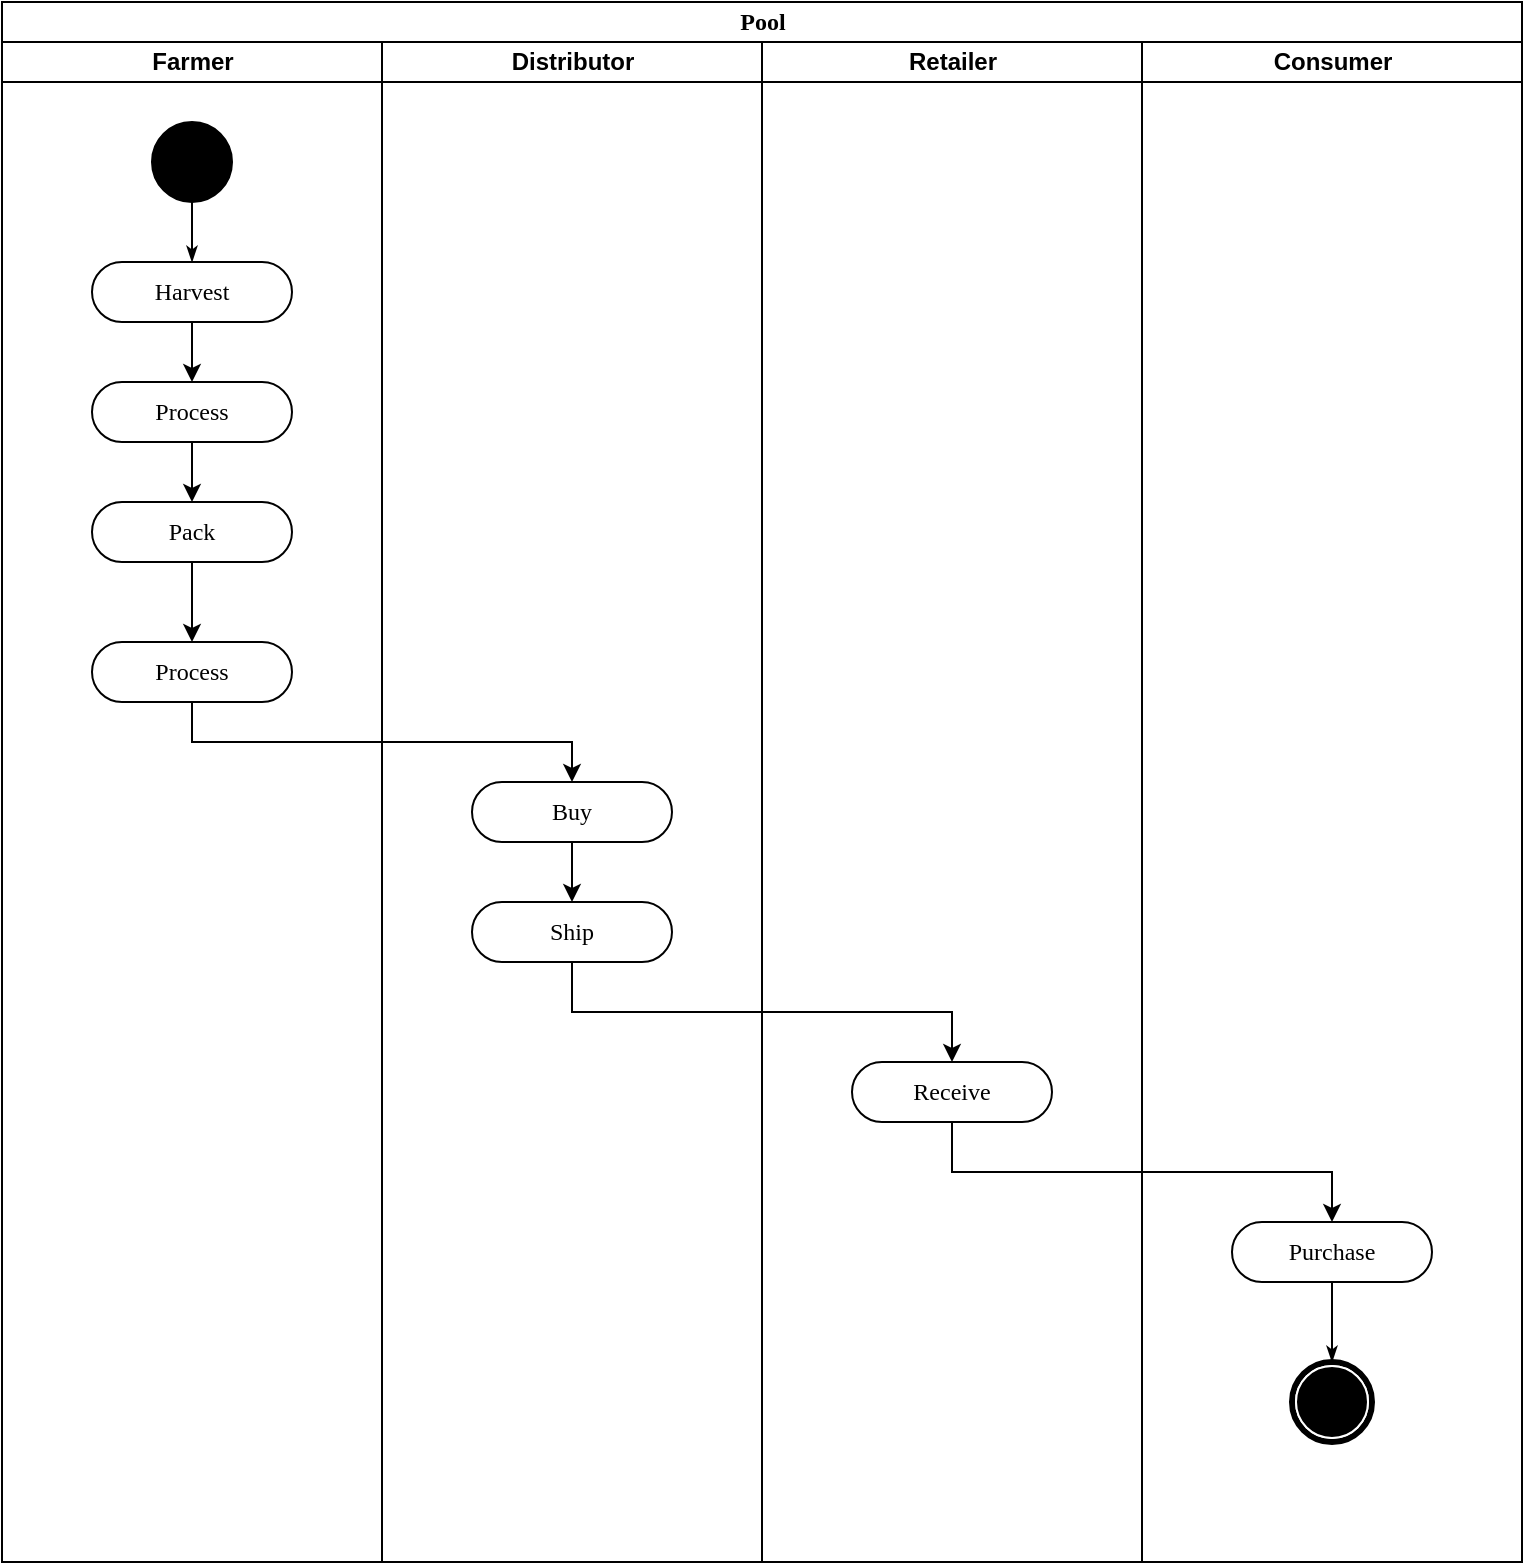 <mxfile version="12.7.0" type="github"><diagram name="Page-1" id="0783ab3e-0a74-02c8-0abd-f7b4e66b4bec"><mxGraphModel dx="1090" dy="703" grid="1" gridSize="10" guides="1" tooltips="1" connect="1" arrows="1" fold="1" page="1" pageScale="1" pageWidth="850" pageHeight="1100" background="#ffffff" math="0" shadow="0"><root><mxCell id="0"/><mxCell id="1" parent="0"/><mxCell id="1c1d494c118603dd-1" value="Pool" style="swimlane;html=1;childLayout=stackLayout;startSize=20;rounded=0;shadow=0;comic=0;labelBackgroundColor=none;strokeWidth=1;fontFamily=Verdana;fontSize=12;align=center;" parent="1" vertex="1"><mxGeometry x="40" y="90" width="760" height="780" as="geometry"><mxRectangle x="40" y="20" width="60" height="20" as="alternateBounds"/></mxGeometry></mxCell><mxCell id="1c1d494c118603dd-2" value="Farmer" style="swimlane;html=1;startSize=20;" parent="1c1d494c118603dd-1" vertex="1"><mxGeometry y="20" width="190" height="760" as="geometry"/></mxCell><mxCell id="dYSie2-qyiYUpF9V33Yw-33" style="edgeStyle=orthogonalEdgeStyle;rounded=0;orthogonalLoop=1;jettySize=auto;html=1;exitX=0.5;exitY=1;exitDx=0;exitDy=0;entryX=0.5;entryY=0;entryDx=0;entryDy=0;" edge="1" parent="1c1d494c118603dd-2" source="1c1d494c118603dd-6" target="dYSie2-qyiYUpF9V33Yw-31"><mxGeometry relative="1" as="geometry"/></mxCell><mxCell id="1c1d494c118603dd-6" value="&lt;div&gt;Process&lt;/div&gt;" style="rounded=1;whiteSpace=wrap;html=1;shadow=0;comic=0;labelBackgroundColor=none;strokeWidth=1;fontFamily=Verdana;fontSize=12;align=center;arcSize=50;" parent="1c1d494c118603dd-2" vertex="1"><mxGeometry x="45" y="170" width="100" height="30" as="geometry"/></mxCell><mxCell id="60571a20871a0731-4" value="" style="ellipse;whiteSpace=wrap;html=1;rounded=0;shadow=0;comic=0;labelBackgroundColor=none;strokeWidth=1;fillColor=#000000;fontFamily=Verdana;fontSize=12;align=center;" parent="1c1d494c118603dd-2" vertex="1"><mxGeometry x="75" y="40" width="40" height="40" as="geometry"/></mxCell><mxCell id="dYSie2-qyiYUpF9V33Yw-30" style="edgeStyle=orthogonalEdgeStyle;rounded=0;orthogonalLoop=1;jettySize=auto;html=1;exitX=0.5;exitY=1;exitDx=0;exitDy=0;entryX=0.5;entryY=0;entryDx=0;entryDy=0;" edge="1" parent="1c1d494c118603dd-2" source="60571a20871a0731-8" target="1c1d494c118603dd-6"><mxGeometry relative="1" as="geometry"/></mxCell><mxCell id="60571a20871a0731-8" value="Harvest" style="rounded=1;whiteSpace=wrap;html=1;shadow=0;comic=0;labelBackgroundColor=none;strokeWidth=1;fontFamily=Verdana;fontSize=12;align=center;arcSize=50;" parent="1c1d494c118603dd-2" vertex="1"><mxGeometry x="45" y="110" width="100" height="30" as="geometry"/></mxCell><mxCell id="1c1d494c118603dd-27" style="edgeStyle=orthogonalEdgeStyle;rounded=0;html=1;labelBackgroundColor=none;startArrow=none;startFill=0;startSize=5;endArrow=classicThin;endFill=1;endSize=5;jettySize=auto;orthogonalLoop=1;strokeWidth=1;fontFamily=Verdana;fontSize=12" parent="1c1d494c118603dd-2" source="60571a20871a0731-4" target="60571a20871a0731-8" edge="1"><mxGeometry relative="1" as="geometry"/></mxCell><mxCell id="dYSie2-qyiYUpF9V33Yw-34" style="edgeStyle=orthogonalEdgeStyle;rounded=0;orthogonalLoop=1;jettySize=auto;html=1;exitX=0.5;exitY=1;exitDx=0;exitDy=0;entryX=0.5;entryY=0;entryDx=0;entryDy=0;" edge="1" parent="1c1d494c118603dd-2" source="dYSie2-qyiYUpF9V33Yw-31" target="dYSie2-qyiYUpF9V33Yw-32"><mxGeometry relative="1" as="geometry"/></mxCell><mxCell id="dYSie2-qyiYUpF9V33Yw-31" value="&lt;div&gt;Pack&lt;/div&gt;" style="rounded=1;whiteSpace=wrap;html=1;shadow=0;comic=0;labelBackgroundColor=none;strokeWidth=1;fontFamily=Verdana;fontSize=12;align=center;arcSize=50;" vertex="1" parent="1c1d494c118603dd-2"><mxGeometry x="45" y="230" width="100" height="30" as="geometry"/></mxCell><mxCell id="dYSie2-qyiYUpF9V33Yw-32" value="&lt;div&gt;Process&lt;/div&gt;" style="rounded=1;whiteSpace=wrap;html=1;shadow=0;comic=0;labelBackgroundColor=none;strokeWidth=1;fontFamily=Verdana;fontSize=12;align=center;arcSize=50;" vertex="1" parent="1c1d494c118603dd-2"><mxGeometry x="45" y="300" width="100" height="30" as="geometry"/></mxCell><mxCell id="1c1d494c118603dd-3" value="Distributor" style="swimlane;html=1;startSize=20;" parent="1c1d494c118603dd-1" vertex="1"><mxGeometry x="190" y="20" width="190" height="760" as="geometry"/></mxCell><mxCell id="dYSie2-qyiYUpF9V33Yw-41" style="edgeStyle=orthogonalEdgeStyle;rounded=0;orthogonalLoop=1;jettySize=auto;html=1;exitX=0.5;exitY=1;exitDx=0;exitDy=0;entryX=0.5;entryY=0;entryDx=0;entryDy=0;" edge="1" parent="1c1d494c118603dd-3" source="dYSie2-qyiYUpF9V33Yw-35" target="dYSie2-qyiYUpF9V33Yw-36"><mxGeometry relative="1" as="geometry"/></mxCell><mxCell id="dYSie2-qyiYUpF9V33Yw-35" value="&lt;div&gt;Buy&lt;/div&gt;" style="rounded=1;whiteSpace=wrap;html=1;shadow=0;comic=0;labelBackgroundColor=none;strokeWidth=1;fontFamily=Verdana;fontSize=12;align=center;arcSize=50;" vertex="1" parent="1c1d494c118603dd-3"><mxGeometry x="45" y="370" width="100" height="30" as="geometry"/></mxCell><mxCell id="dYSie2-qyiYUpF9V33Yw-36" value="Ship" style="rounded=1;whiteSpace=wrap;html=1;shadow=0;comic=0;labelBackgroundColor=none;strokeWidth=1;fontFamily=Verdana;fontSize=12;align=center;arcSize=50;" vertex="1" parent="1c1d494c118603dd-3"><mxGeometry x="45" y="430" width="100" height="30" as="geometry"/></mxCell><mxCell id="1c1d494c118603dd-4" value="Retailer" style="swimlane;html=1;startSize=20;" parent="1c1d494c118603dd-1" vertex="1"><mxGeometry x="380" y="20" width="190" height="760" as="geometry"><mxRectangle x="500" y="20" width="30" height="970" as="alternateBounds"/></mxGeometry></mxCell><mxCell id="dYSie2-qyiYUpF9V33Yw-38" value="Receive" style="rounded=1;whiteSpace=wrap;html=1;shadow=0;comic=0;labelBackgroundColor=none;strokeWidth=1;fontFamily=Verdana;fontSize=12;align=center;arcSize=50;" vertex="1" parent="1c1d494c118603dd-4"><mxGeometry x="45" y="510" width="100" height="30" as="geometry"/></mxCell><mxCell id="dYSie2-qyiYUpF9V33Yw-1" value="Consumer" style="swimlane;html=1;startSize=20;" vertex="1" parent="1c1d494c118603dd-1"><mxGeometry x="570" y="20" width="190" height="760" as="geometry"><mxRectangle x="500" y="20" width="30" height="970" as="alternateBounds"/></mxGeometry></mxCell><mxCell id="dYSie2-qyiYUpF9V33Yw-16" style="edgeStyle=none;rounded=0;html=1;labelBackgroundColor=none;startArrow=none;startFill=0;startSize=5;endArrow=classicThin;endFill=1;endSize=5;jettySize=auto;orthogonalLoop=1;strokeWidth=1;fontFamily=Verdana;fontSize=12" edge="1" parent="dYSie2-qyiYUpF9V33Yw-1" source="dYSie2-qyiYUpF9V33Yw-17" target="dYSie2-qyiYUpF9V33Yw-18"><mxGeometry relative="1" as="geometry"/></mxCell><mxCell id="dYSie2-qyiYUpF9V33Yw-17" value="&lt;div&gt;Purchase&lt;/div&gt;" style="rounded=1;whiteSpace=wrap;html=1;shadow=0;comic=0;labelBackgroundColor=none;strokeWidth=1;fontFamily=Verdana;fontSize=12;align=center;arcSize=50;" vertex="1" parent="dYSie2-qyiYUpF9V33Yw-1"><mxGeometry x="45" y="590" width="100" height="30" as="geometry"/></mxCell><mxCell id="dYSie2-qyiYUpF9V33Yw-18" value="" style="shape=mxgraph.bpmn.shape;html=1;verticalLabelPosition=bottom;labelBackgroundColor=#ffffff;verticalAlign=top;perimeter=ellipsePerimeter;outline=end;symbol=terminate;rounded=0;shadow=0;comic=0;strokeWidth=1;fontFamily=Verdana;fontSize=12;align=center;" vertex="1" parent="dYSie2-qyiYUpF9V33Yw-1"><mxGeometry x="75" y="660" width="40" height="40" as="geometry"/></mxCell><mxCell id="dYSie2-qyiYUpF9V33Yw-37" style="edgeStyle=orthogonalEdgeStyle;rounded=0;orthogonalLoop=1;jettySize=auto;html=1;exitX=0.5;exitY=1;exitDx=0;exitDy=0;entryX=0.5;entryY=0;entryDx=0;entryDy=0;" edge="1" parent="1c1d494c118603dd-1" source="dYSie2-qyiYUpF9V33Yw-32" target="dYSie2-qyiYUpF9V33Yw-35"><mxGeometry relative="1" as="geometry"/></mxCell><mxCell id="dYSie2-qyiYUpF9V33Yw-39" style="edgeStyle=orthogonalEdgeStyle;rounded=0;orthogonalLoop=1;jettySize=auto;html=1;exitX=0.5;exitY=1;exitDx=0;exitDy=0;entryX=0.5;entryY=0;entryDx=0;entryDy=0;" edge="1" parent="1c1d494c118603dd-1" source="dYSie2-qyiYUpF9V33Yw-38" target="dYSie2-qyiYUpF9V33Yw-17"><mxGeometry relative="1" as="geometry"/></mxCell><mxCell id="dYSie2-qyiYUpF9V33Yw-40" style="edgeStyle=orthogonalEdgeStyle;rounded=0;orthogonalLoop=1;jettySize=auto;html=1;exitX=0.5;exitY=1;exitDx=0;exitDy=0;" edge="1" parent="1c1d494c118603dd-1" source="dYSie2-qyiYUpF9V33Yw-36" target="dYSie2-qyiYUpF9V33Yw-38"><mxGeometry relative="1" as="geometry"/></mxCell></root></mxGraphModel></diagram></mxfile>
